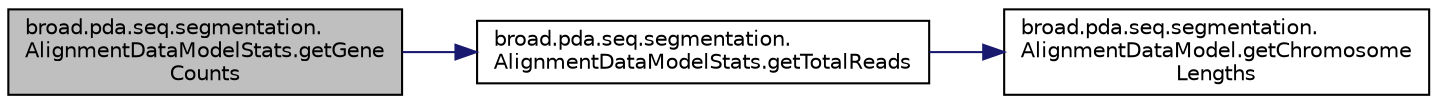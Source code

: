 digraph "broad.pda.seq.segmentation.AlignmentDataModelStats.getGeneCounts"
{
  edge [fontname="Helvetica",fontsize="10",labelfontname="Helvetica",labelfontsize="10"];
  node [fontname="Helvetica",fontsize="10",shape=record];
  rankdir="LR";
  Node1 [label="broad.pda.seq.segmentation.\lAlignmentDataModelStats.getGene\lCounts",height=0.2,width=0.4,color="black", fillcolor="grey75", style="filled" fontcolor="black"];
  Node1 -> Node2 [color="midnightblue",fontsize="10",style="solid",fontname="Helvetica"];
  Node2 [label="broad.pda.seq.segmentation.\lAlignmentDataModelStats.getTotalReads",height=0.2,width=0.4,color="black", fillcolor="white", style="filled",URL="$classbroad_1_1pda_1_1seq_1_1segmentation_1_1_alignment_data_model_stats.html#a61ea07f3dae047b5a31ec4f70414aae2"];
  Node2 -> Node3 [color="midnightblue",fontsize="10",style="solid",fontname="Helvetica"];
  Node3 [label="broad.pda.seq.segmentation.\lAlignmentDataModel.getChromosome\lLengths",height=0.2,width=0.4,color="black", fillcolor="white", style="filled",URL="$interfacebroad_1_1pda_1_1seq_1_1segmentation_1_1_alignment_data_model.html#acac093d995c75987a65f4e44151a11e8"];
}
